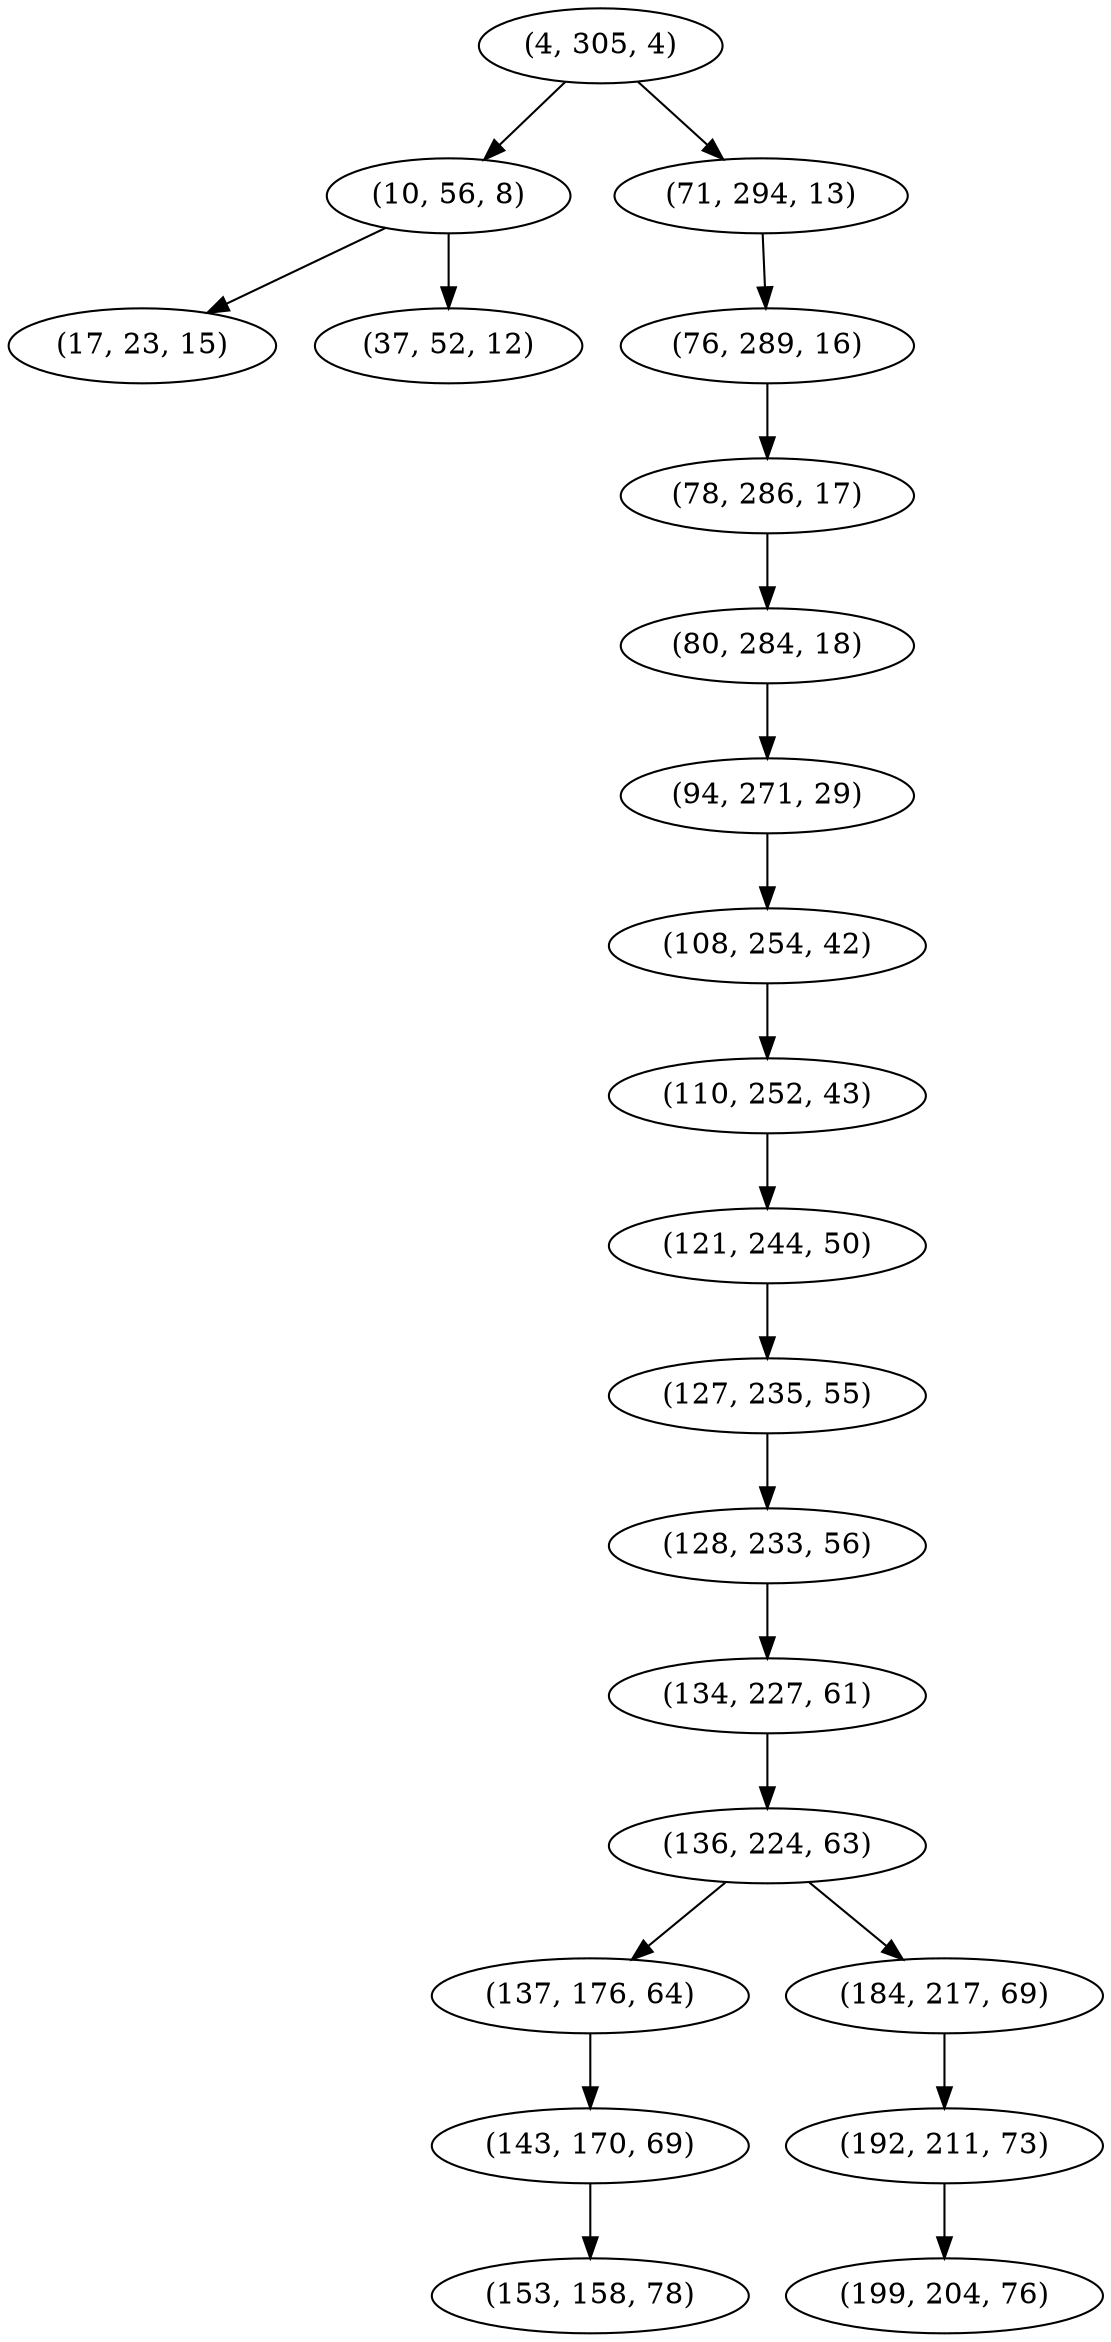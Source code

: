 digraph tree {
    "(4, 305, 4)";
    "(10, 56, 8)";
    "(17, 23, 15)";
    "(37, 52, 12)";
    "(71, 294, 13)";
    "(76, 289, 16)";
    "(78, 286, 17)";
    "(80, 284, 18)";
    "(94, 271, 29)";
    "(108, 254, 42)";
    "(110, 252, 43)";
    "(121, 244, 50)";
    "(127, 235, 55)";
    "(128, 233, 56)";
    "(134, 227, 61)";
    "(136, 224, 63)";
    "(137, 176, 64)";
    "(143, 170, 69)";
    "(153, 158, 78)";
    "(184, 217, 69)";
    "(192, 211, 73)";
    "(199, 204, 76)";
    "(4, 305, 4)" -> "(10, 56, 8)";
    "(4, 305, 4)" -> "(71, 294, 13)";
    "(10, 56, 8)" -> "(17, 23, 15)";
    "(10, 56, 8)" -> "(37, 52, 12)";
    "(71, 294, 13)" -> "(76, 289, 16)";
    "(76, 289, 16)" -> "(78, 286, 17)";
    "(78, 286, 17)" -> "(80, 284, 18)";
    "(80, 284, 18)" -> "(94, 271, 29)";
    "(94, 271, 29)" -> "(108, 254, 42)";
    "(108, 254, 42)" -> "(110, 252, 43)";
    "(110, 252, 43)" -> "(121, 244, 50)";
    "(121, 244, 50)" -> "(127, 235, 55)";
    "(127, 235, 55)" -> "(128, 233, 56)";
    "(128, 233, 56)" -> "(134, 227, 61)";
    "(134, 227, 61)" -> "(136, 224, 63)";
    "(136, 224, 63)" -> "(137, 176, 64)";
    "(136, 224, 63)" -> "(184, 217, 69)";
    "(137, 176, 64)" -> "(143, 170, 69)";
    "(143, 170, 69)" -> "(153, 158, 78)";
    "(184, 217, 69)" -> "(192, 211, 73)";
    "(192, 211, 73)" -> "(199, 204, 76)";
}
